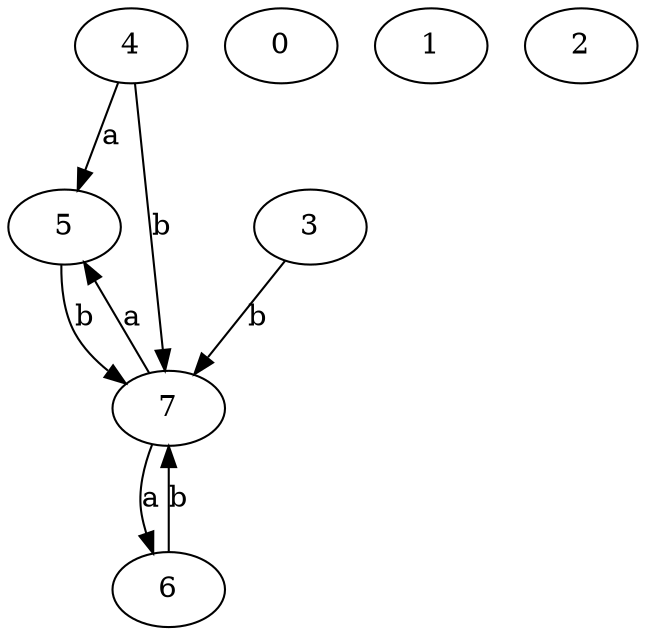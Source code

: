 strict digraph  {
4;
0;
1;
5;
6;
2;
7;
3;
4 -> 5  [label=a];
4 -> 7  [label=b];
5 -> 7  [label=b];
6 -> 7  [label=b];
7 -> 5  [label=a];
7 -> 6  [label=a];
3 -> 7  [label=b];
}
